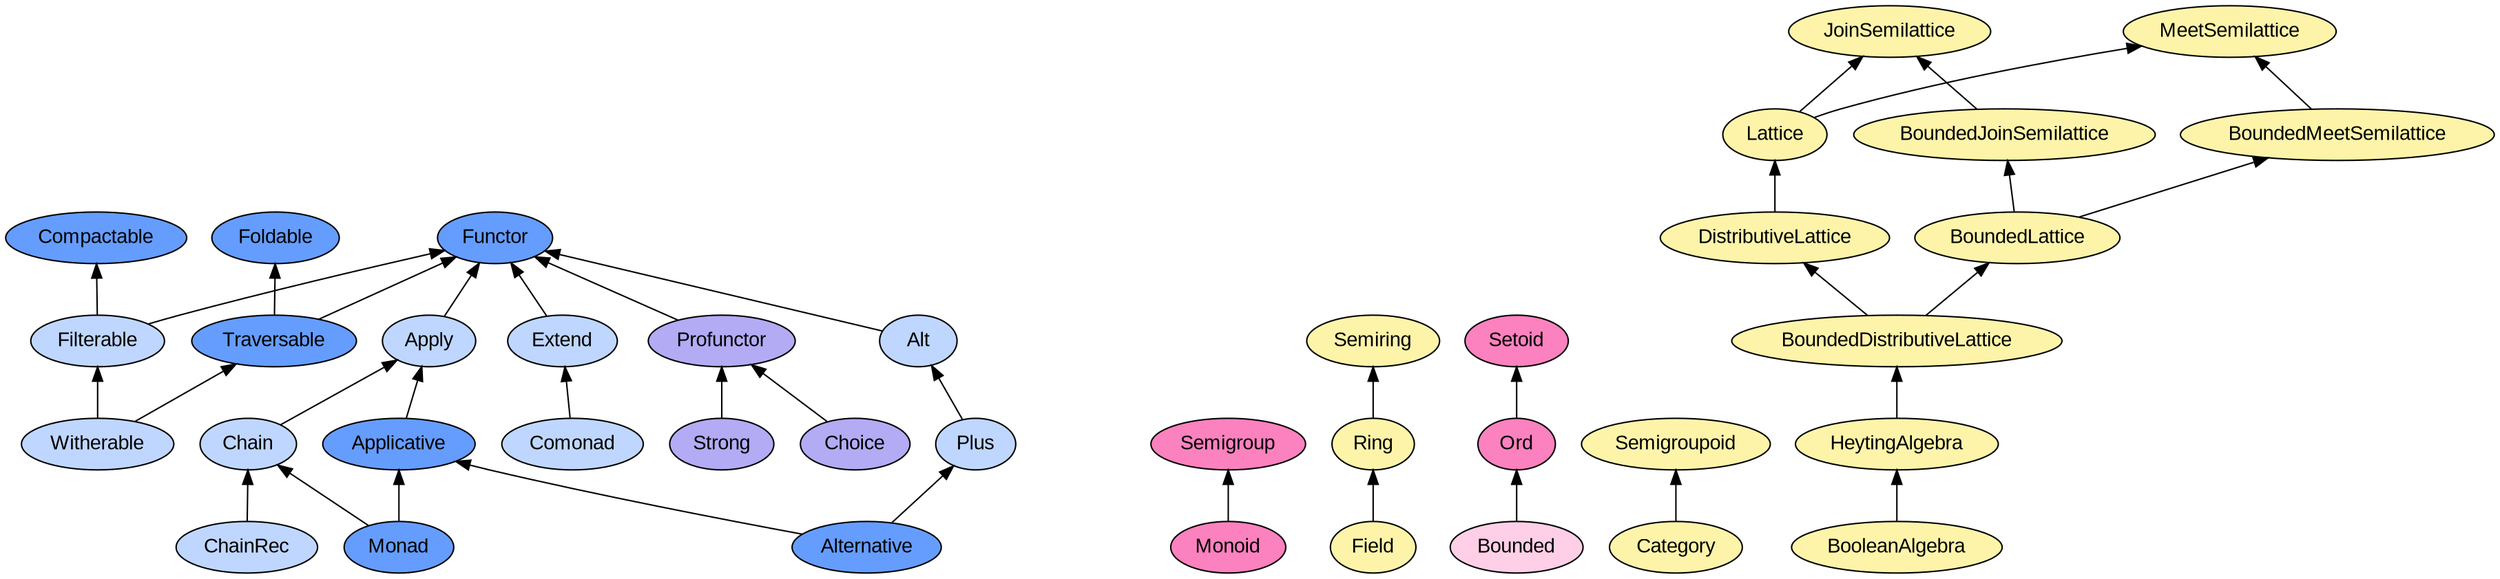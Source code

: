 digraph G {
  rankdir=BT;
  node [fontname="arial"];
  node [style=filled,color=black,fillcolor="#B3ABF4"];
  "Strong" -> "Profunctor"
  "Choice" -> "Profunctor"
  node [style=filled,color=black,fillcolor="#FC81BF"];
  "Monoid" -> "Semigroup"
  node [style=filled,color=black,fillcolor="#FDF4AA"];
  "Field" -> "Ring" -> "Semiring"
  node [style=filled,color=black,fillcolor="#FC81BF"];
  "Ord" "Setoid"
  node [style=filled,color=black,fillcolor="#FECFE6"];
  "Bounded" -> "Ord" -> "Setoid"
  node [style=filled,color=black,fillcolor="#FDF4AA"];
  "Category" -> "Semigroupoid"
  node [style=filled,color=black,fillcolor="#659DFE"];
  "Functor" "Applicative" "Monad" "Alternative" "Traversable" "Foldable" "Compactable"
  node [style=filled,color=black,fillcolor="#BFD7FF"];
  "Profunctor" -> "Functor"
  "Alt" -> "Functor"
  "Alternative" -> "Applicative"
  "Alternative" -> "Plus" -> "Alt"
  "Monad" -> "Applicative" -> "Apply" -> "Functor"
  "Monad" -> "Chain" -> "Apply"
  "ChainRec" -> "Chain"
  "Comonad" -> "Extend" -> "Functor"
  "Traversable" -> "Foldable"
  "Traversable" -> "Functor"
  "Filterable" -> "Functor"
  "Filterable" -> "Compactable"
  "Witherable" -> "Traversable"
  "Witherable" -> "Filterable"
  node [style=filled,color=black,fillcolor="#FDF4AA"];
  "BooleanAlgebra" -> "HeytingAlgebra" -> "BoundedDistributiveLattice" -> "BoundedLattice" -> "BoundedJoinSemilattice"
  "BoundedDistributiveLattice" -> "DistributiveLattice" -> "Lattice" -> "JoinSemilattice"
  "Lattice" -> "MeetSemilattice"
  "BoundedJoinSemilattice" -> "JoinSemilattice"
  "BoundedLattice" -> "BoundedMeetSemilattice" -> "MeetSemilattice"
}
